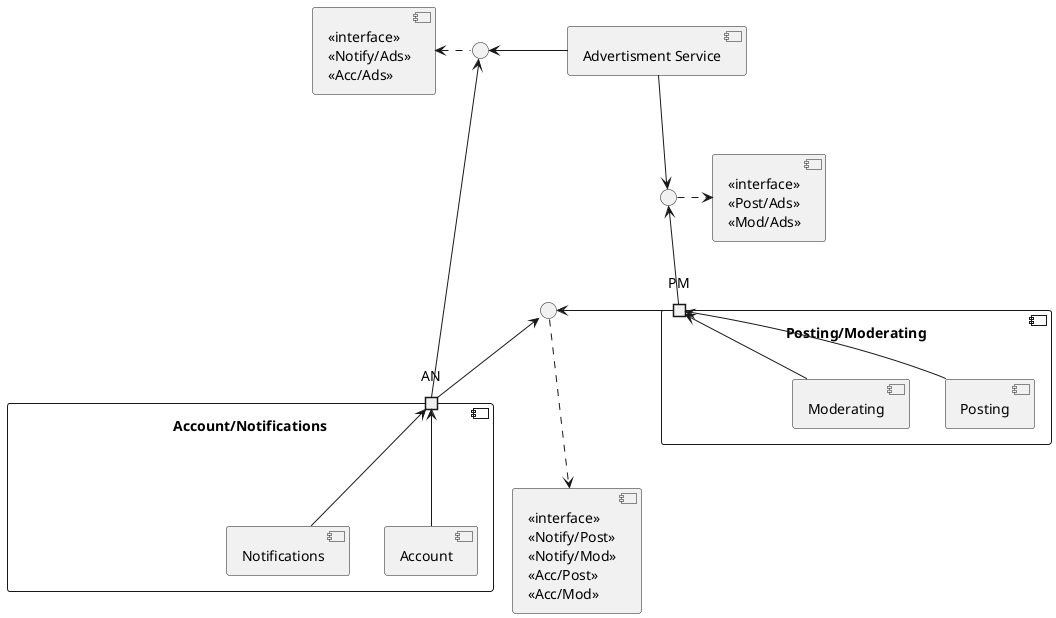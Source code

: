 @startuml
component "Account/Notifications" {
  [Account] as acc
  [Notifications] as not
  port AN
  acc->AN
  not->AN
}

component "Posting/Moderating" {
  [Posting] as pos
  [Moderating] as mod
  port PM
  pos->PM
  mod->PM
}

[Advertisment Service] as ad

component comp1 [
<<interface>>
<<Notify/Post>>
<<Notify/Mod>>
<<Acc/Post>>
<<Acc/Mod>>
]

component comp2 [
<<interface>>
<<Notify/Ads>>
<<Acc/Ads>>
]

component comp3  [
<<interface>>
<<Post/Ads>>
<<Mod/Ads>>
]

() " " as anpm
() " " as ana
() " " as pma

AN-up->anpm
AN-up->ana

PM-right->anpm
PM-up->pma

ad-left-->ana
ad-->pma

anpm ...>comp1
ana .left.>comp2
pma .right.>comp3

}
@enduml
